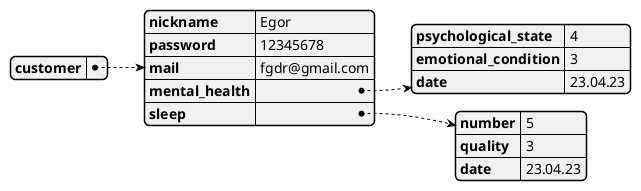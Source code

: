 @startjson

{
	"customer": {
    	"nickname":"Egor",
        "password":"12345678",
        "mail":"fgdr@gmail.com",
        "mental_health" :{
          	"psychological_state": "4",
        	  "emotional_condition" : "3",
            "date":"23.04.23"
        },
        "sleep" : {
          	"number": "5",
            "quality": "3",
            "date": "23.04.23"
        }
    }
}

@endjson
